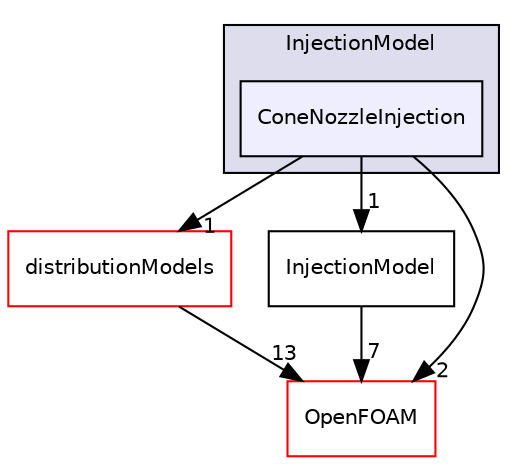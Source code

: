 digraph "src/lagrangian/intermediate/submodels/Kinematic/InjectionModel/ConeNozzleInjection" {
  bgcolor=transparent;
  compound=true
  node [ fontsize="10", fontname="Helvetica"];
  edge [ labelfontsize="10", labelfontname="Helvetica"];
  subgraph clusterdir_2c52a1c2f0c7ead309c5b735cade1a7e {
    graph [ bgcolor="#ddddee", pencolor="black", label="InjectionModel" fontname="Helvetica", fontsize="10", URL="dir_2c52a1c2f0c7ead309c5b735cade1a7e.html"]
  dir_b0bf233e316e81ce936adc2e99c4386c [shape=box, label="ConeNozzleInjection", style="filled", fillcolor="#eeeeff", pencolor="black", URL="dir_b0bf233e316e81ce936adc2e99c4386c.html"];
  }
  dir_d6927c2879faa997b7d01c6ca71e518d [shape=box label="distributionModels" color="red" URL="dir_d6927c2879faa997b7d01c6ca71e518d.html"];
  dir_ee3de75dfe155d4ca6e4529231428527 [shape=box label="InjectionModel" URL="dir_ee3de75dfe155d4ca6e4529231428527.html"];
  dir_c5473ff19b20e6ec4dfe5c310b3778a8 [shape=box label="OpenFOAM" color="red" URL="dir_c5473ff19b20e6ec4dfe5c310b3778a8.html"];
  dir_d6927c2879faa997b7d01c6ca71e518d->dir_c5473ff19b20e6ec4dfe5c310b3778a8 [headlabel="13", labeldistance=1.5 headhref="dir_001387_001898.html"];
  dir_ee3de75dfe155d4ca6e4529231428527->dir_c5473ff19b20e6ec4dfe5c310b3778a8 [headlabel="7", labeldistance=1.5 headhref="dir_001531_001898.html"];
  dir_b0bf233e316e81ce936adc2e99c4386c->dir_d6927c2879faa997b7d01c6ca71e518d [headlabel="1", labeldistance=1.5 headhref="dir_001528_001387.html"];
  dir_b0bf233e316e81ce936adc2e99c4386c->dir_ee3de75dfe155d4ca6e4529231428527 [headlabel="1", labeldistance=1.5 headhref="dir_001528_001531.html"];
  dir_b0bf233e316e81ce936adc2e99c4386c->dir_c5473ff19b20e6ec4dfe5c310b3778a8 [headlabel="2", labeldistance=1.5 headhref="dir_001528_001898.html"];
}
